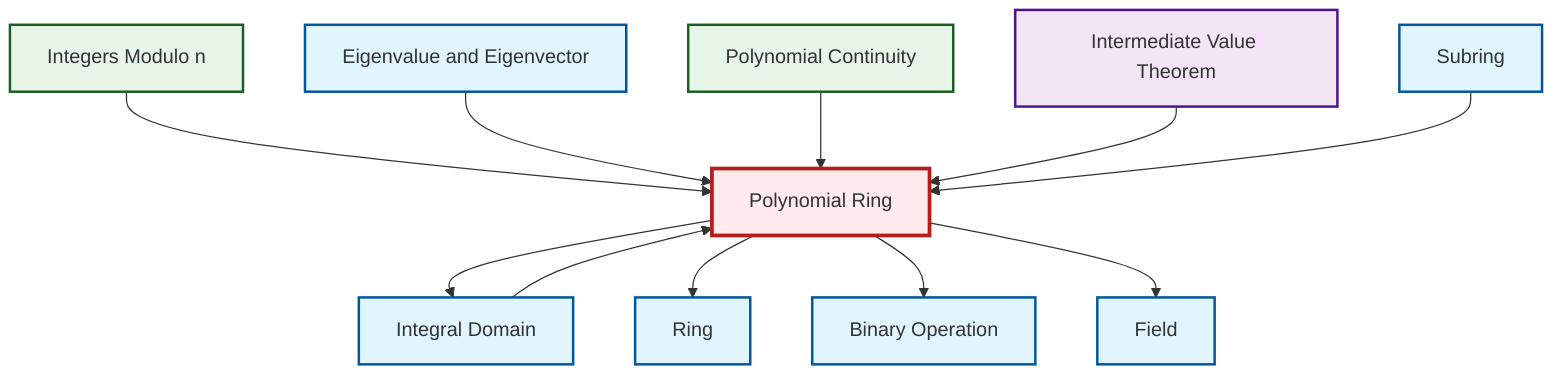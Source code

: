 graph TD
    classDef definition fill:#e1f5fe,stroke:#01579b,stroke-width:2px
    classDef theorem fill:#f3e5f5,stroke:#4a148c,stroke-width:2px
    classDef axiom fill:#fff3e0,stroke:#e65100,stroke-width:2px
    classDef example fill:#e8f5e9,stroke:#1b5e20,stroke-width:2px
    classDef current fill:#ffebee,stroke:#b71c1c,stroke-width:3px
    def-subring["Subring"]:::definition
    ex-polynomial-continuity["Polynomial Continuity"]:::example
    def-polynomial-ring["Polynomial Ring"]:::definition
    def-field["Field"]:::definition
    def-eigenvalue-eigenvector["Eigenvalue and Eigenvector"]:::definition
    def-ring["Ring"]:::definition
    thm-intermediate-value["Intermediate Value Theorem"]:::theorem
    def-integral-domain["Integral Domain"]:::definition
    ex-quotient-integers-mod-n["Integers Modulo n"]:::example
    def-binary-operation["Binary Operation"]:::definition
    def-polynomial-ring --> def-integral-domain
    ex-quotient-integers-mod-n --> def-polynomial-ring
    def-polynomial-ring --> def-ring
    def-polynomial-ring --> def-binary-operation
    def-eigenvalue-eigenvector --> def-polynomial-ring
    def-polynomial-ring --> def-field
    ex-polynomial-continuity --> def-polynomial-ring
    def-integral-domain --> def-polynomial-ring
    thm-intermediate-value --> def-polynomial-ring
    def-subring --> def-polynomial-ring
    class def-polynomial-ring current